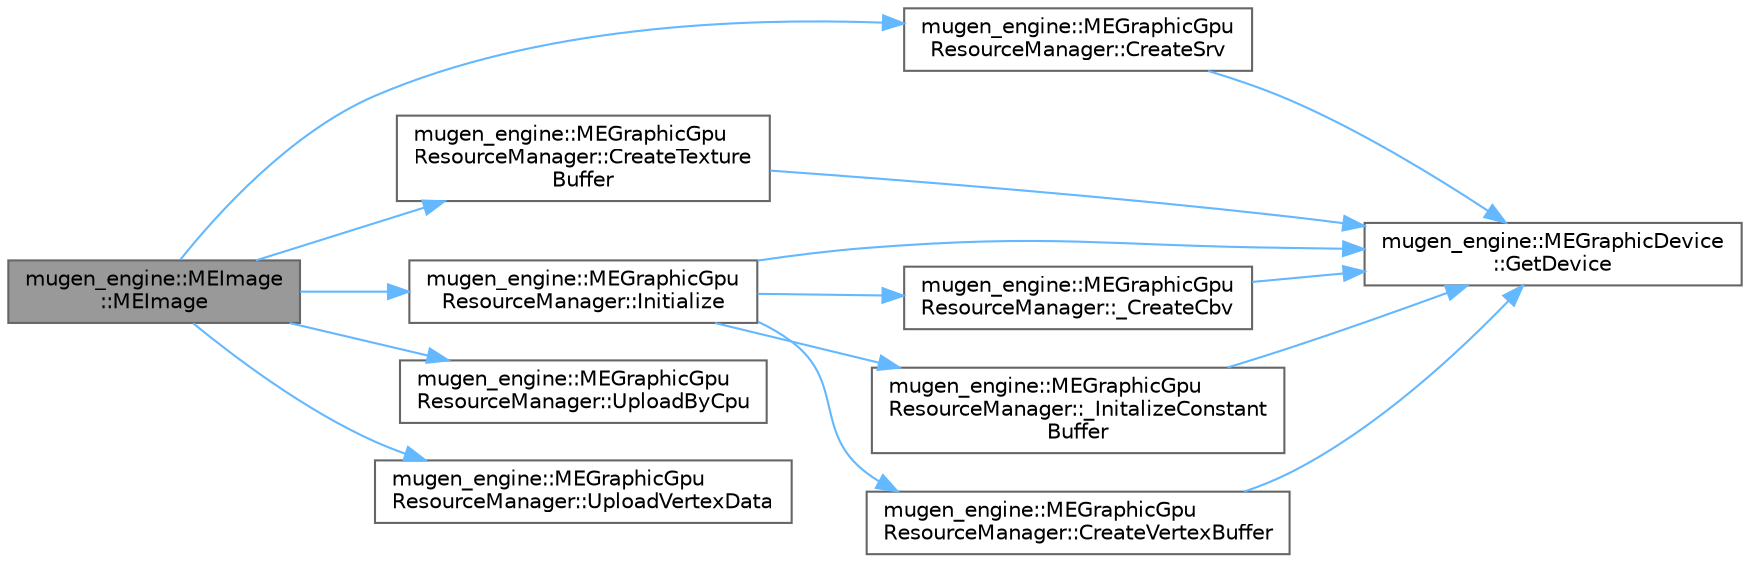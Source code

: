 digraph "mugen_engine::MEImage::MEImage"
{
 // LATEX_PDF_SIZE
  bgcolor="transparent";
  edge [fontname=Helvetica,fontsize=10,labelfontname=Helvetica,labelfontsize=10];
  node [fontname=Helvetica,fontsize=10,shape=box,height=0.2,width=0.4];
  rankdir="LR";
  Node1 [id="Node000001",label="mugen_engine::MEImage\l::MEImage",height=0.2,width=0.4,color="gray40", fillcolor="grey60", style="filled", fontcolor="black",tooltip="コンストラクタ"];
  Node1 -> Node2 [id="edge1_Node000001_Node000002",color="steelblue1",style="solid",tooltip=" "];
  Node2 [id="Node000002",label="mugen_engine::MEGraphicGpu\lResourceManager::CreateSrv",height=0.2,width=0.4,color="grey40", fillcolor="white", style="filled",URL="$classmugen__engine_1_1_m_e_graphic_gpu_resource_manager.html#ae1a25f50192f4a47df95f85d9420bf19",tooltip="指定したインデックスにフォーマットを参考にSRVを構築する"];
  Node2 -> Node3 [id="edge2_Node000002_Node000003",color="steelblue1",style="solid",tooltip=" "];
  Node3 [id="Node000003",label="mugen_engine::MEGraphicDevice\l::GetDevice",height=0.2,width=0.4,color="grey40", fillcolor="white", style="filled",URL="$classmugen__engine_1_1_m_e_graphic_device.html#a1b80c568c2b2708835c532d31a748b25",tooltip="デバイスの生ポインタを取得"];
  Node1 -> Node4 [id="edge3_Node000001_Node000004",color="steelblue1",style="solid",tooltip=" "];
  Node4 [id="Node000004",label="mugen_engine::MEGraphicGpu\lResourceManager::CreateTexture\lBuffer",height=0.2,width=0.4,color="grey40", fillcolor="white", style="filled",URL="$classmugen__engine_1_1_m_e_graphic_gpu_resource_manager.html#ac7326c5e2f2982b9ce05ca2e1173cd34",tooltip="テクスチャのバッファを作成する"];
  Node4 -> Node3 [id="edge4_Node000004_Node000003",color="steelblue1",style="solid",tooltip=" "];
  Node1 -> Node5 [id="edge5_Node000001_Node000005",color="steelblue1",style="solid",tooltip=" "];
  Node5 [id="Node000005",label="mugen_engine::MEGraphicGpu\lResourceManager::Initialize",height=0.2,width=0.4,color="grey40", fillcolor="white", style="filled",URL="$classmugen__engine_1_1_m_e_graphic_gpu_resource_manager.html#a18292f9a7bd0b28e3e3c3dd0ac7a7266",tooltip="初期化"];
  Node5 -> Node6 [id="edge6_Node000005_Node000006",color="steelblue1",style="solid",tooltip=" "];
  Node6 [id="Node000006",label="mugen_engine::MEGraphicGpu\lResourceManager::_CreateCbv",height=0.2,width=0.4,color="grey40", fillcolor="white", style="filled",URL="$classmugen__engine_1_1_m_e_graphic_gpu_resource_manager.html#abc6d485209c321078e3bfbc7862a444e",tooltip="指定したインデックスにCBVを構築する"];
  Node6 -> Node3 [id="edge7_Node000006_Node000003",color="steelblue1",style="solid",tooltip=" "];
  Node5 -> Node7 [id="edge8_Node000005_Node000007",color="steelblue1",style="solid",tooltip=" "];
  Node7 [id="Node000007",label="mugen_engine::MEGraphicGpu\lResourceManager::_InitalizeConstant\lBuffer",height=0.2,width=0.4,color="grey40", fillcolor="white", style="filled",URL="$classmugen__engine_1_1_m_e_graphic_gpu_resource_manager.html#a15c0ac9fb35f01fd62c12a6cfecedb47",tooltip="定数バッファを確保する"];
  Node7 -> Node3 [id="edge9_Node000007_Node000003",color="steelblue1",style="solid",tooltip=" "];
  Node5 -> Node8 [id="edge10_Node000005_Node000008",color="steelblue1",style="solid",tooltip=" "];
  Node8 [id="Node000008",label="mugen_engine::MEGraphicGpu\lResourceManager::CreateVertexBuffer",height=0.2,width=0.4,color="grey40", fillcolor="white", style="filled",URL="$classmugen__engine_1_1_m_e_graphic_gpu_resource_manager.html#ac7aab3b4314e258a876c5249b485e4ca",tooltip="頂点バッファの作成"];
  Node8 -> Node3 [id="edge11_Node000008_Node000003",color="steelblue1",style="solid",tooltip=" "];
  Node5 -> Node3 [id="edge12_Node000005_Node000003",color="steelblue1",style="solid",tooltip=" "];
  Node1 -> Node9 [id="edge13_Node000001_Node000009",color="steelblue1",style="solid",tooltip=" "];
  Node9 [id="Node000009",label="mugen_engine::MEGraphicGpu\lResourceManager::UploadByCpu",height=0.2,width=0.4,color="grey40", fillcolor="white", style="filled",URL="$classmugen__engine_1_1_m_e_graphic_gpu_resource_manager.html#a229f04c42b5f7def8ad7999e4ecfec49",tooltip="CPUで転送する"];
  Node1 -> Node10 [id="edge14_Node000001_Node000010",color="steelblue1",style="solid",tooltip=" "];
  Node10 [id="Node000010",label="mugen_engine::MEGraphicGpu\lResourceManager::UploadVertexData",height=0.2,width=0.4,color="grey40", fillcolor="white", style="filled",URL="$classmugen__engine_1_1_m_e_graphic_gpu_resource_manager.html#a91c18fd82dd79bf21e337ae1d0651fe1",tooltip="頂点データをバッファに書き込む"];
}
